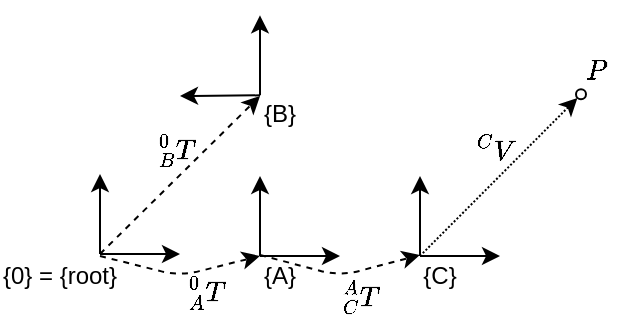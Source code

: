<mxfile version="22.0.3" type="device">
  <diagram name="Page-1" id="YHwHz5CtO0r4rTTCko6j">
    <mxGraphModel dx="478" dy="-87" grid="1" gridSize="10" guides="1" tooltips="1" connect="1" arrows="1" fold="1" page="1" pageScale="1" pageWidth="400" pageHeight="400" math="1" shadow="0">
      <root>
        <mxCell id="0" />
        <mxCell id="1" parent="0" />
        <mxCell id="9bauoa5YYWKP2KJ3byO4-3" value="$$P$$" style="text;html=1;strokeColor=none;fillColor=none;align=center;verticalAlign=middle;whiteSpace=wrap;rounded=0;" parent="1" vertex="1">
          <mxGeometry x="358" y="496.67" width="20" height="20" as="geometry" />
        </mxCell>
        <mxCell id="7qCq1GFNX_gJc4Ww-9VF-2" value="" style="endArrow=classic;html=1;rounded=0;" parent="1" edge="1">
          <mxGeometry width="50" height="50" relative="1" as="geometry">
            <mxPoint x="120" y="599" as="sourcePoint" />
            <mxPoint x="120" y="559" as="targetPoint" />
          </mxGeometry>
        </mxCell>
        <mxCell id="7qCq1GFNX_gJc4Ww-9VF-3" value="" style="endArrow=classic;html=1;rounded=0;" parent="1" edge="1">
          <mxGeometry width="50" height="50" relative="1" as="geometry">
            <mxPoint x="120" y="599" as="sourcePoint" />
            <mxPoint x="160" y="599" as="targetPoint" />
          </mxGeometry>
        </mxCell>
        <mxCell id="7qCq1GFNX_gJc4Ww-9VF-6" value="" style="endArrow=classic;html=1;rounded=0;" parent="1" edge="1">
          <mxGeometry width="50" height="50" relative="1" as="geometry">
            <mxPoint x="200" y="600" as="sourcePoint" />
            <mxPoint x="200" y="560" as="targetPoint" />
          </mxGeometry>
        </mxCell>
        <mxCell id="7qCq1GFNX_gJc4Ww-9VF-7" value="" style="endArrow=classic;html=1;rounded=0;" parent="1" edge="1">
          <mxGeometry width="50" height="50" relative="1" as="geometry">
            <mxPoint x="200" y="600" as="sourcePoint" />
            <mxPoint x="240" y="600" as="targetPoint" />
          </mxGeometry>
        </mxCell>
        <mxCell id="7qCq1GFNX_gJc4Ww-9VF-10" value="" style="endArrow=classic;html=1;rounded=0;dashed=1;" parent="1" edge="1">
          <mxGeometry width="50" height="50" relative="1" as="geometry">
            <mxPoint x="120" y="599" as="sourcePoint" />
            <mxPoint x="200" y="520" as="targetPoint" />
          </mxGeometry>
        </mxCell>
        <mxCell id="7qCq1GFNX_gJc4Ww-9VF-13" value="{0} = {root}" style="text;html=1;strokeColor=none;fillColor=none;align=center;verticalAlign=middle;whiteSpace=wrap;rounded=0;" parent="1" vertex="1">
          <mxGeometry x="70" y="600" width="60" height="20" as="geometry" />
        </mxCell>
        <mxCell id="7qCq1GFNX_gJc4Ww-9VF-15" value="{A}" style="text;html=1;strokeColor=none;fillColor=none;align=center;verticalAlign=middle;whiteSpace=wrap;rounded=0;" parent="1" vertex="1">
          <mxGeometry x="200" y="600" width="20" height="20" as="geometry" />
        </mxCell>
        <mxCell id="7qCq1GFNX_gJc4Ww-9VF-17" value="$$^0_A T$$" style="text;html=1;strokeColor=none;fillColor=none;align=center;verticalAlign=middle;whiteSpace=wrap;rounded=0;" parent="1" vertex="1">
          <mxGeometry x="163" y="608" width="20" height="20" as="geometry" />
        </mxCell>
        <mxCell id="9bauoa5YYWKP2KJ3byO4-2" value="" style="endArrow=classic;html=1;rounded=0;dashed=1;dashPattern=1 1;exitX=0;exitY=0;exitDx=0;exitDy=0;" parent="1" source="eaHrWRhwhpDugAwXD9-I-3" target="9bauoa5YYWKP2KJ3byO4-1" edge="1">
          <mxGeometry width="50" height="50" relative="1" as="geometry">
            <mxPoint x="40" y="469" as="sourcePoint" />
            <mxPoint x="120" y="440" as="targetPoint" />
          </mxGeometry>
        </mxCell>
        <mxCell id="9bauoa5YYWKP2KJ3byO4-1" value="" style="ellipse;whiteSpace=wrap;html=1;aspect=fixed;" parent="1" vertex="1">
          <mxGeometry x="358" y="516.67" width="5" height="5" as="geometry" />
        </mxCell>
        <mxCell id="eaHrWRhwhpDugAwXD9-I-1" value="" style="endArrow=classic;html=1;rounded=0;" edge="1" parent="1">
          <mxGeometry width="50" height="50" relative="1" as="geometry">
            <mxPoint x="280" y="600" as="sourcePoint" />
            <mxPoint x="280" y="560" as="targetPoint" />
          </mxGeometry>
        </mxCell>
        <mxCell id="eaHrWRhwhpDugAwXD9-I-2" value="" style="endArrow=classic;html=1;rounded=0;" edge="1" parent="1">
          <mxGeometry width="50" height="50" relative="1" as="geometry">
            <mxPoint x="280" y="600" as="sourcePoint" />
            <mxPoint x="320" y="600" as="targetPoint" />
          </mxGeometry>
        </mxCell>
        <mxCell id="eaHrWRhwhpDugAwXD9-I-3" value="{C}" style="text;html=1;strokeColor=none;fillColor=none;align=center;verticalAlign=middle;whiteSpace=wrap;rounded=0;" vertex="1" parent="1">
          <mxGeometry x="280" y="600" width="20" height="20" as="geometry" />
        </mxCell>
        <mxCell id="eaHrWRhwhpDugAwXD9-I-4" value="" style="endArrow=classic;html=1;rounded=1;dashed=1;" edge="1" parent="1">
          <mxGeometry width="50" height="50" relative="1" as="geometry">
            <mxPoint x="200" y="599.52" as="sourcePoint" />
            <mxPoint x="280" y="599.52" as="targetPoint" />
            <Array as="points">
              <mxPoint x="240" y="610" />
            </Array>
          </mxGeometry>
        </mxCell>
        <mxCell id="eaHrWRhwhpDugAwXD9-I-5" value="$$^A_C T$$" style="text;html=1;strokeColor=none;fillColor=none;align=center;verticalAlign=middle;whiteSpace=wrap;rounded=0;" vertex="1" parent="1">
          <mxGeometry x="240" y="610" width="20" height="20" as="geometry" />
        </mxCell>
        <mxCell id="eaHrWRhwhpDugAwXD9-I-6" value="" style="endArrow=classic;html=1;rounded=0;" edge="1" parent="1">
          <mxGeometry width="50" height="50" relative="1" as="geometry">
            <mxPoint x="200" y="519.67" as="sourcePoint" />
            <mxPoint x="200" y="479.67" as="targetPoint" />
          </mxGeometry>
        </mxCell>
        <mxCell id="eaHrWRhwhpDugAwXD9-I-7" value="{B}" style="text;html=1;strokeColor=none;fillColor=none;align=center;verticalAlign=middle;whiteSpace=wrap;rounded=0;" vertex="1" parent="1">
          <mxGeometry x="200" y="518.67" width="20" height="20" as="geometry" />
        </mxCell>
        <mxCell id="eaHrWRhwhpDugAwXD9-I-9" value="" style="endArrow=classic;html=1;rounded=0;" edge="1" parent="1">
          <mxGeometry width="50" height="50" relative="1" as="geometry">
            <mxPoint x="200" y="519.67" as="sourcePoint" />
            <mxPoint x="160" y="520" as="targetPoint" />
          </mxGeometry>
        </mxCell>
        <mxCell id="eaHrWRhwhpDugAwXD9-I-10" value="$$^0_B T$$" style="text;html=1;strokeColor=none;fillColor=none;align=center;verticalAlign=middle;whiteSpace=wrap;rounded=0;" vertex="1" parent="1">
          <mxGeometry x="148" y="536.67" width="20" height="20" as="geometry" />
        </mxCell>
        <mxCell id="eaHrWRhwhpDugAwXD9-I-11" value="$$^C V$$" style="text;html=1;strokeColor=none;fillColor=none;align=center;verticalAlign=middle;whiteSpace=wrap;rounded=0;" vertex="1" parent="1">
          <mxGeometry x="308" y="536.67" width="20" height="20" as="geometry" />
        </mxCell>
        <mxCell id="eaHrWRhwhpDugAwXD9-I-12" value="" style="endArrow=classic;html=1;rounded=1;dashed=1;entryX=0;entryY=0;entryDx=0;entryDy=0;" edge="1" parent="1" target="7qCq1GFNX_gJc4Ww-9VF-15">
          <mxGeometry width="50" height="50" relative="1" as="geometry">
            <mxPoint x="120" y="600" as="sourcePoint" />
            <mxPoint x="210" y="530" as="targetPoint" />
            <Array as="points">
              <mxPoint x="160" y="610" />
            </Array>
          </mxGeometry>
        </mxCell>
      </root>
    </mxGraphModel>
  </diagram>
</mxfile>
